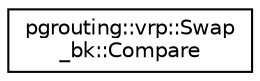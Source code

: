 digraph "Graphical Class Hierarchy"
{
  edge [fontname="Helvetica",fontsize="10",labelfontname="Helvetica",labelfontsize="10"];
  node [fontname="Helvetica",fontsize="10",shape=record];
  rankdir="LR";
  Node0 [label="pgrouting::vrp::Swap\l_bk::Compare",height=0.2,width=0.4,color="black", fillcolor="white", style="filled",URL="$classpgrouting_1_1vrp_1_1Swap__bk_1_1Compare.html"];
}
